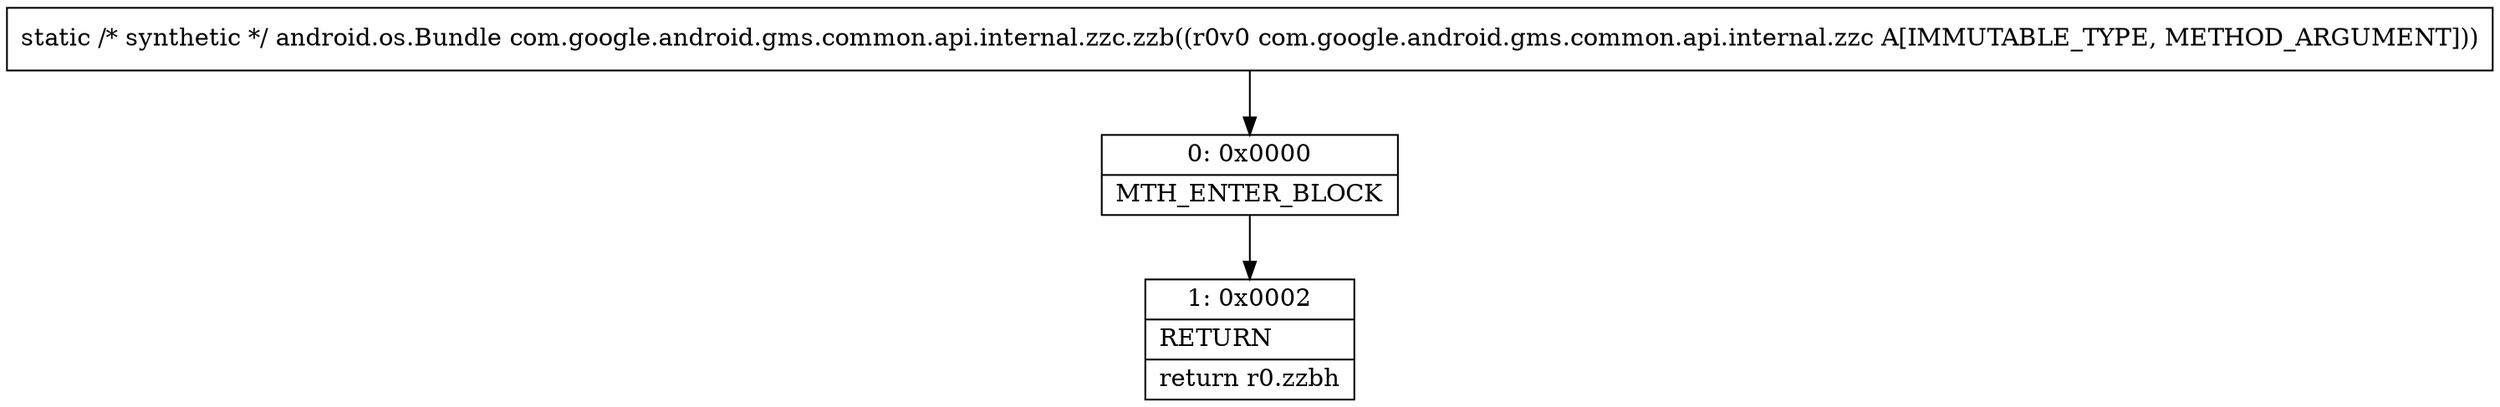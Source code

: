 digraph "CFG forcom.google.android.gms.common.api.internal.zzc.zzb(Lcom\/google\/android\/gms\/common\/api\/internal\/zzc;)Landroid\/os\/Bundle;" {
Node_0 [shape=record,label="{0\:\ 0x0000|MTH_ENTER_BLOCK\l}"];
Node_1 [shape=record,label="{1\:\ 0x0002|RETURN\l|return r0.zzbh\l}"];
MethodNode[shape=record,label="{static \/* synthetic *\/ android.os.Bundle com.google.android.gms.common.api.internal.zzc.zzb((r0v0 com.google.android.gms.common.api.internal.zzc A[IMMUTABLE_TYPE, METHOD_ARGUMENT])) }"];
MethodNode -> Node_0;
Node_0 -> Node_1;
}

